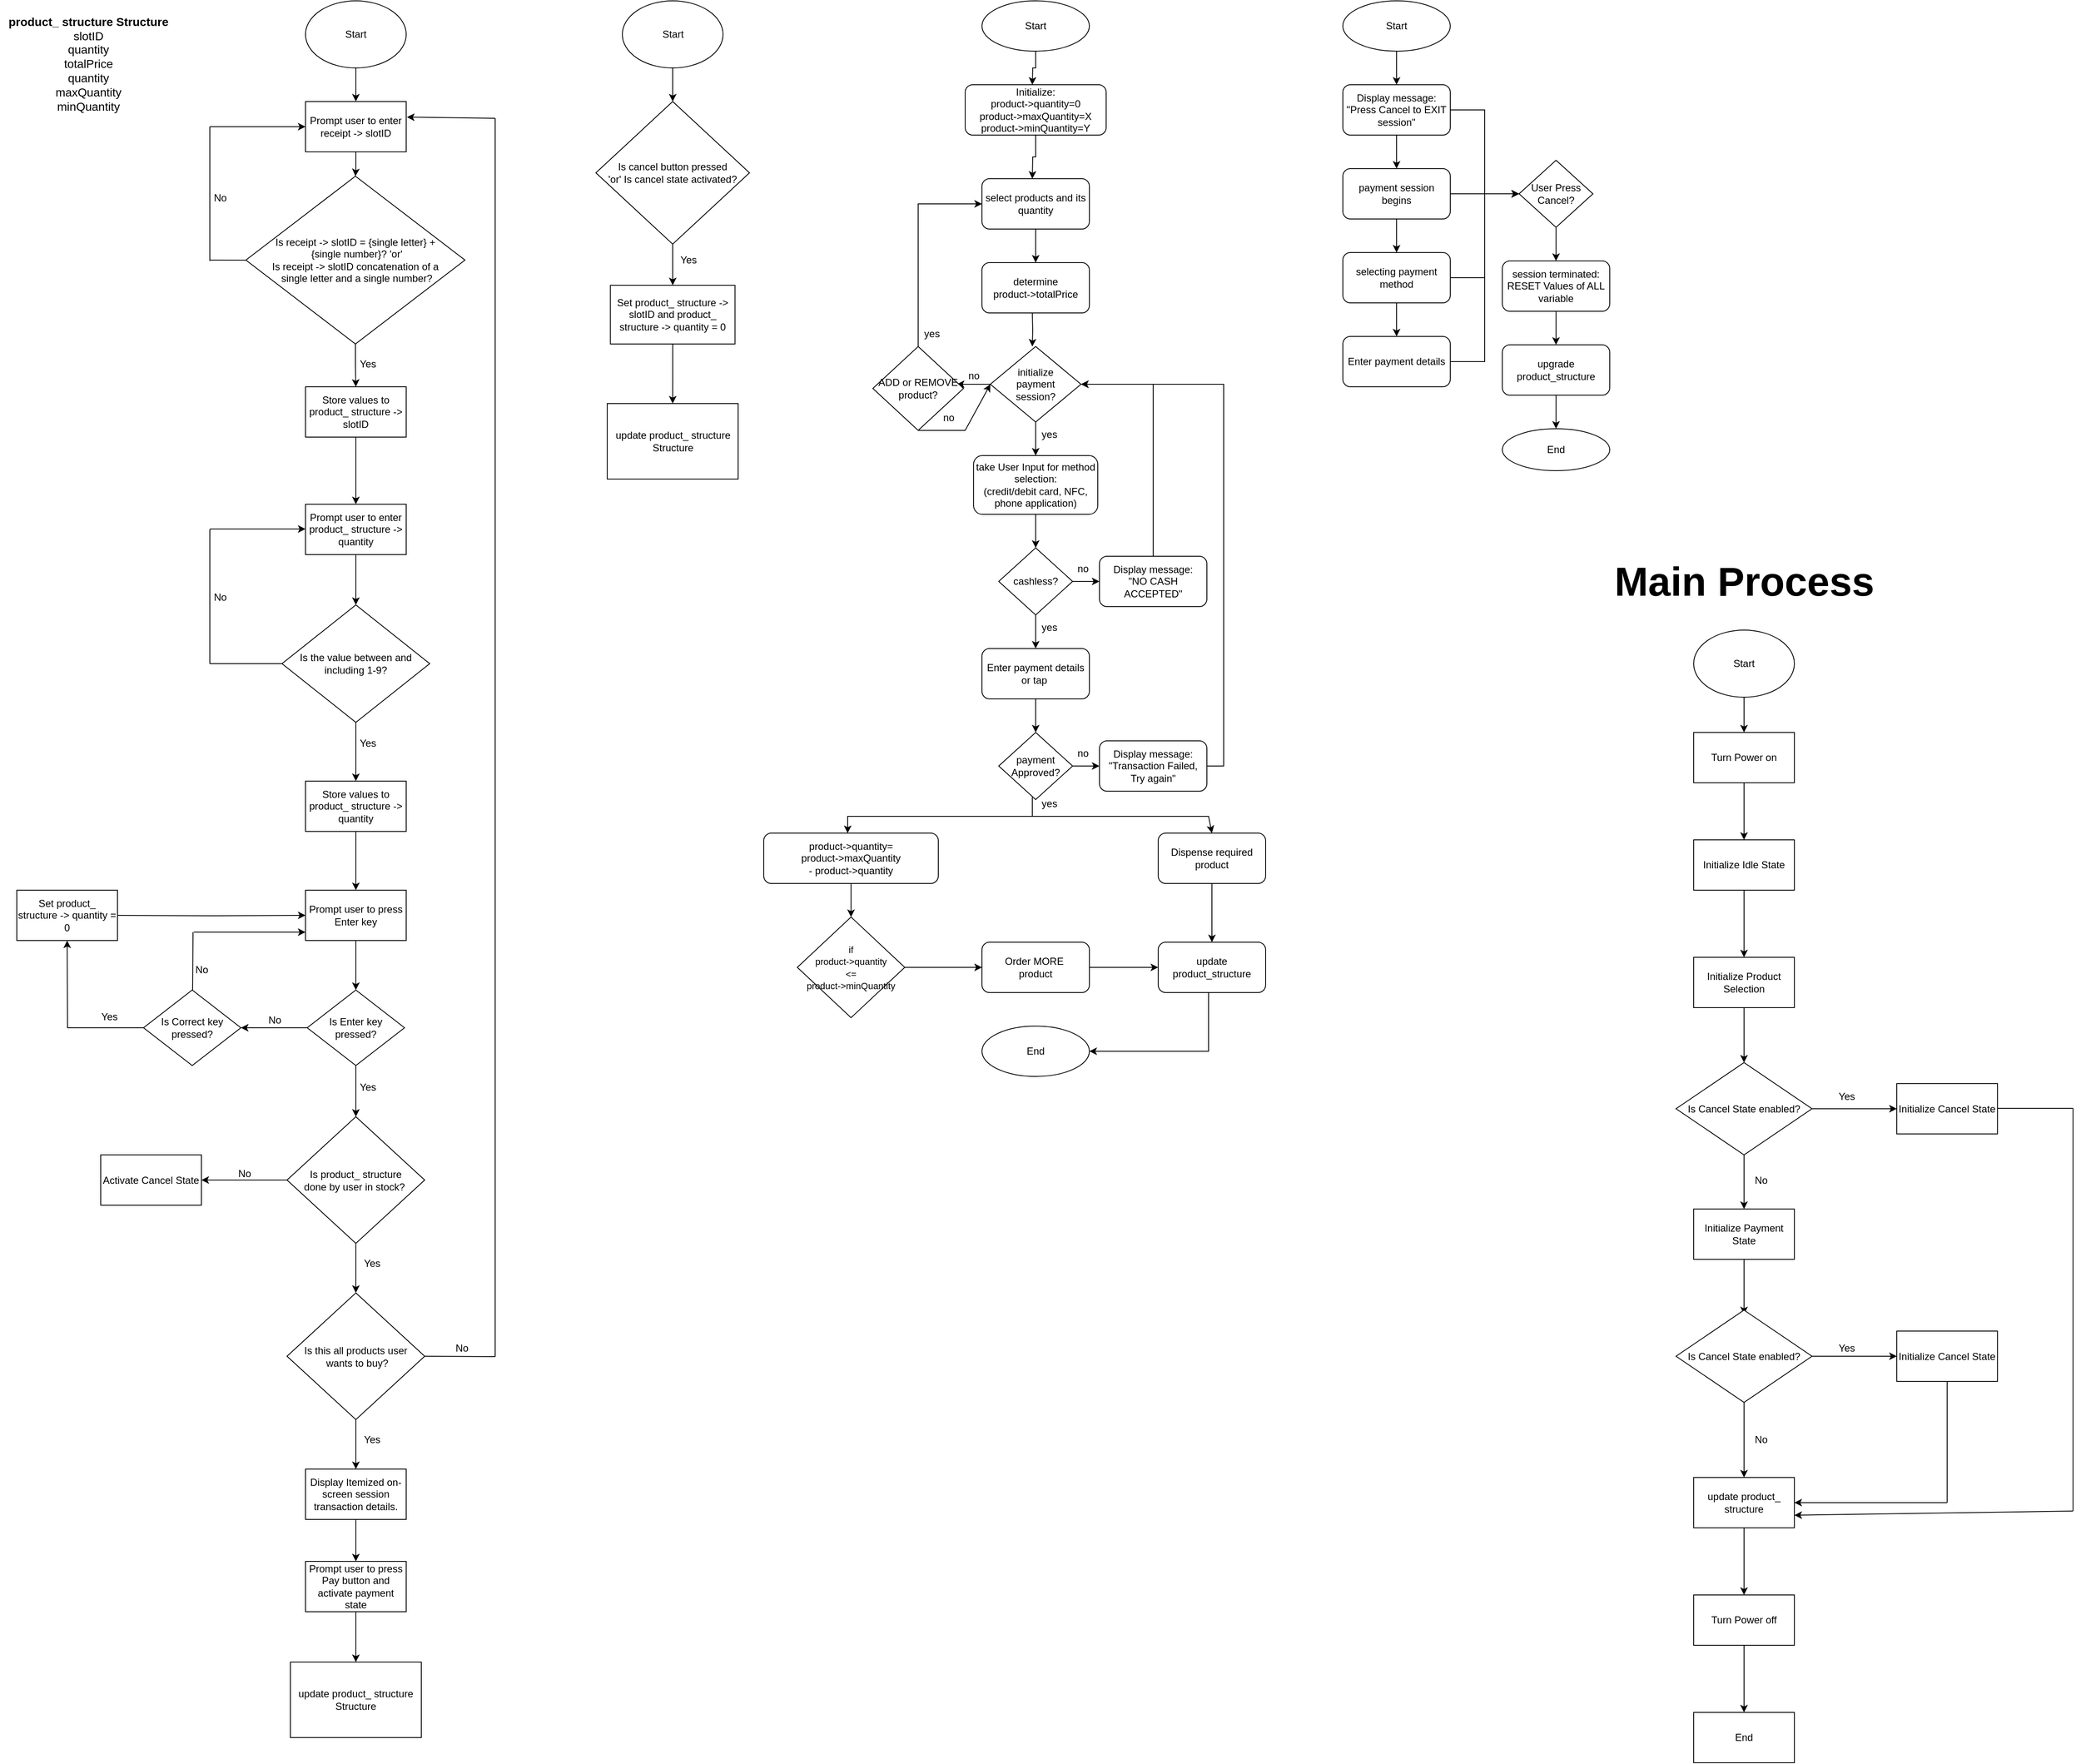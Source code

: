 <mxfile version="21.5.2" type="device">
  <diagram name="Page-1" id="2uvxi6joN0UzglPicSmW">
    <mxGraphModel dx="2410" dy="716" grid="1" gridSize="10" guides="1" tooltips="1" connect="1" arrows="1" fold="1" page="1" pageScale="1" pageWidth="827" pageHeight="1169" math="0" shadow="0">
      <root>
        <mxCell id="0" />
        <mxCell id="1" parent="0" />
        <mxCell id="MQLxaZdujf9VqSPqEMvN-5" value="" style="edgeStyle=orthogonalEdgeStyle;rounded=0;orthogonalLoop=1;jettySize=auto;html=1;" parent="1" source="MQLxaZdujf9VqSPqEMvN-1" target="MQLxaZdujf9VqSPqEMvN-4" edge="1">
          <mxGeometry relative="1" as="geometry" />
        </mxCell>
        <mxCell id="MQLxaZdujf9VqSPqEMvN-1" value="Start" style="ellipse;whiteSpace=wrap;html=1;" parent="1" vertex="1">
          <mxGeometry x="354" y="40" width="120" height="80" as="geometry" />
        </mxCell>
        <mxCell id="MQLxaZdujf9VqSPqEMvN-2" value="&lt;font style=&quot;&quot;&gt;&lt;font style=&quot;font-size: 14px;&quot;&gt;&lt;b&gt;product_&amp;nbsp;structure&lt;/b&gt;&lt;b style=&quot;&quot;&gt;&amp;nbsp;Structure&lt;br&gt;&lt;/b&gt;slotID&lt;br&gt;quantity&lt;br&gt;totalPrice&lt;br style=&quot;border-color: var(--border-color);&quot;&gt;quantity&lt;br style=&quot;border-color: var(--border-color);&quot;&gt;maxQuantity&lt;br style=&quot;border-color: var(--border-color);&quot;&gt;minQuantity&lt;/font&gt;&lt;br&gt;&lt;/font&gt;" style="text;html=1;align=center;verticalAlign=middle;resizable=0;points=[];autosize=1;strokeColor=none;fillColor=none;" parent="1" vertex="1">
          <mxGeometry x="-10" y="50" width="210" height="130" as="geometry" />
        </mxCell>
        <mxCell id="MQLxaZdujf9VqSPqEMvN-68" value="" style="edgeStyle=orthogonalEdgeStyle;rounded=0;orthogonalLoop=1;jettySize=auto;html=1;" parent="1" source="MQLxaZdujf9VqSPqEMvN-3" target="MQLxaZdujf9VqSPqEMvN-67" edge="1">
          <mxGeometry relative="1" as="geometry" />
        </mxCell>
        <mxCell id="MQLxaZdujf9VqSPqEMvN-3" value="Start" style="ellipse;whiteSpace=wrap;html=1;" parent="1" vertex="1">
          <mxGeometry x="731.5" y="40" width="120" height="80" as="geometry" />
        </mxCell>
        <mxCell id="MQLxaZdujf9VqSPqEMvN-7" value="" style="edgeStyle=orthogonalEdgeStyle;rounded=0;orthogonalLoop=1;jettySize=auto;html=1;" parent="1" source="MQLxaZdujf9VqSPqEMvN-4" target="MQLxaZdujf9VqSPqEMvN-6" edge="1">
          <mxGeometry relative="1" as="geometry" />
        </mxCell>
        <mxCell id="MQLxaZdujf9VqSPqEMvN-4" value="Prompt user to enter receipt -&amp;gt; slotID" style="whiteSpace=wrap;html=1;" parent="1" vertex="1">
          <mxGeometry x="354" y="160" width="120" height="60" as="geometry" />
        </mxCell>
        <mxCell id="MQLxaZdujf9VqSPqEMvN-14" value="" style="edgeStyle=orthogonalEdgeStyle;rounded=0;orthogonalLoop=1;jettySize=auto;html=1;" parent="1" source="MQLxaZdujf9VqSPqEMvN-6" target="MQLxaZdujf9VqSPqEMvN-13" edge="1">
          <mxGeometry relative="1" as="geometry" />
        </mxCell>
        <mxCell id="MQLxaZdujf9VqSPqEMvN-6" value="Is receipt -&amp;gt;&amp;nbsp;slotID = {single letter} +&lt;br&gt;&amp;nbsp;{single number}? &#39;or&#39;&lt;br&gt;Is receipt -&amp;gt; slotID concatenation of a&lt;br&gt;&amp;nbsp;single letter and a single number?" style="rhombus;whiteSpace=wrap;html=1;" parent="1" vertex="1">
          <mxGeometry x="283" y="249" width="261" height="200" as="geometry" />
        </mxCell>
        <mxCell id="MQLxaZdujf9VqSPqEMvN-9" value="" style="endArrow=none;html=1;rounded=0;" parent="1" edge="1">
          <mxGeometry width="50" height="50" relative="1" as="geometry">
            <mxPoint x="240" y="349" as="sourcePoint" />
            <mxPoint x="283" y="349.17" as="targetPoint" />
          </mxGeometry>
        </mxCell>
        <mxCell id="MQLxaZdujf9VqSPqEMvN-10" value="" style="endArrow=none;html=1;rounded=0;" parent="1" edge="1">
          <mxGeometry width="50" height="50" relative="1" as="geometry">
            <mxPoint x="240" y="350" as="sourcePoint" />
            <mxPoint x="240" y="190" as="targetPoint" />
          </mxGeometry>
        </mxCell>
        <mxCell id="MQLxaZdujf9VqSPqEMvN-11" value="" style="endArrow=classic;html=1;rounded=0;entryX=0;entryY=0.5;entryDx=0;entryDy=0;" parent="1" target="MQLxaZdujf9VqSPqEMvN-4" edge="1">
          <mxGeometry width="50" height="50" relative="1" as="geometry">
            <mxPoint x="240" y="190" as="sourcePoint" />
            <mxPoint x="610" y="440" as="targetPoint" />
          </mxGeometry>
        </mxCell>
        <mxCell id="MQLxaZdujf9VqSPqEMvN-12" value="No" style="text;html=1;align=center;verticalAlign=middle;resizable=0;points=[];autosize=1;strokeColor=none;fillColor=none;" parent="1" vertex="1">
          <mxGeometry x="232" y="260" width="40" height="30" as="geometry" />
        </mxCell>
        <mxCell id="MQLxaZdujf9VqSPqEMvN-17" value="" style="edgeStyle=orthogonalEdgeStyle;rounded=0;orthogonalLoop=1;jettySize=auto;html=1;" parent="1" source="MQLxaZdujf9VqSPqEMvN-13" target="MQLxaZdujf9VqSPqEMvN-16" edge="1">
          <mxGeometry relative="1" as="geometry" />
        </mxCell>
        <mxCell id="MQLxaZdujf9VqSPqEMvN-13" value="Store values to product_ structure -&amp;gt; slotID" style="whiteSpace=wrap;html=1;" parent="1" vertex="1">
          <mxGeometry x="354" y="500" width="120" height="60" as="geometry" />
        </mxCell>
        <mxCell id="MQLxaZdujf9VqSPqEMvN-15" value="Yes" style="text;html=1;align=center;verticalAlign=middle;resizable=0;points=[];autosize=1;strokeColor=none;fillColor=none;" parent="1" vertex="1">
          <mxGeometry x="408" y="458" width="40" height="30" as="geometry" />
        </mxCell>
        <mxCell id="MQLxaZdujf9VqSPqEMvN-19" value="" style="edgeStyle=orthogonalEdgeStyle;rounded=0;orthogonalLoop=1;jettySize=auto;html=1;" parent="1" source="MQLxaZdujf9VqSPqEMvN-16" target="MQLxaZdujf9VqSPqEMvN-18" edge="1">
          <mxGeometry relative="1" as="geometry" />
        </mxCell>
        <mxCell id="MQLxaZdujf9VqSPqEMvN-16" value="Prompt user to enter product_ structure -&amp;gt; quantity" style="whiteSpace=wrap;html=1;" parent="1" vertex="1">
          <mxGeometry x="354" y="640" width="120" height="60" as="geometry" />
        </mxCell>
        <mxCell id="L2zEf56j_7-Ze6cnyYh5-2" value="" style="edgeStyle=orthogonalEdgeStyle;rounded=0;orthogonalLoop=1;jettySize=auto;html=1;" parent="1" source="MQLxaZdujf9VqSPqEMvN-18" target="L2zEf56j_7-Ze6cnyYh5-1" edge="1">
          <mxGeometry relative="1" as="geometry" />
        </mxCell>
        <mxCell id="MQLxaZdujf9VqSPqEMvN-18" value="Is the value between and including 1-9?" style="rhombus;whiteSpace=wrap;html=1;" parent="1" vertex="1">
          <mxGeometry x="326" y="760" width="176" height="140" as="geometry" />
        </mxCell>
        <mxCell id="MQLxaZdujf9VqSPqEMvN-21" value="" style="endArrow=none;html=1;rounded=0;entryX=0;entryY=0.5;entryDx=0;entryDy=0;" parent="1" target="MQLxaZdujf9VqSPqEMvN-18" edge="1">
          <mxGeometry width="50" height="50" relative="1" as="geometry">
            <mxPoint x="240" y="830" as="sourcePoint" />
            <mxPoint x="297" y="829.5" as="targetPoint" />
          </mxGeometry>
        </mxCell>
        <mxCell id="MQLxaZdujf9VqSPqEMvN-22" value="" style="endArrow=none;html=1;rounded=0;" parent="1" edge="1">
          <mxGeometry width="50" height="50" relative="1" as="geometry">
            <mxPoint x="240" y="830" as="sourcePoint" />
            <mxPoint x="240" y="670" as="targetPoint" />
          </mxGeometry>
        </mxCell>
        <mxCell id="MQLxaZdujf9VqSPqEMvN-23" value="" style="endArrow=classic;html=1;rounded=0;entryX=0;entryY=0.5;entryDx=0;entryDy=0;" parent="1" edge="1">
          <mxGeometry width="50" height="50" relative="1" as="geometry">
            <mxPoint x="240" y="669.5" as="sourcePoint" />
            <mxPoint x="354" y="669.5" as="targetPoint" />
          </mxGeometry>
        </mxCell>
        <mxCell id="MQLxaZdujf9VqSPqEMvN-24" value="No" style="text;html=1;align=center;verticalAlign=middle;resizable=0;points=[];autosize=1;strokeColor=none;fillColor=none;" parent="1" vertex="1">
          <mxGeometry x="232" y="736" width="40" height="30" as="geometry" />
        </mxCell>
        <mxCell id="MQLxaZdujf9VqSPqEMvN-29" value="" style="edgeStyle=orthogonalEdgeStyle;rounded=0;orthogonalLoop=1;jettySize=auto;html=1;" parent="1" source="MQLxaZdujf9VqSPqEMvN-25" target="MQLxaZdujf9VqSPqEMvN-28" edge="1">
          <mxGeometry relative="1" as="geometry" />
        </mxCell>
        <mxCell id="MQLxaZdujf9VqSPqEMvN-25" value="Prompt user to press Enter key" style="whiteSpace=wrap;html=1;" parent="1" vertex="1">
          <mxGeometry x="354" y="1100" width="120" height="60" as="geometry" />
        </mxCell>
        <mxCell id="MQLxaZdujf9VqSPqEMvN-27" value="Yes" style="text;html=1;align=center;verticalAlign=middle;resizable=0;points=[];autosize=1;strokeColor=none;fillColor=none;" parent="1" vertex="1">
          <mxGeometry x="408" y="910" width="40" height="30" as="geometry" />
        </mxCell>
        <mxCell id="MQLxaZdujf9VqSPqEMvN-31" value="" style="edgeStyle=orthogonalEdgeStyle;rounded=0;orthogonalLoop=1;jettySize=auto;html=1;" parent="1" source="MQLxaZdujf9VqSPqEMvN-28" target="MQLxaZdujf9VqSPqEMvN-30" edge="1">
          <mxGeometry relative="1" as="geometry" />
        </mxCell>
        <mxCell id="MQLxaZdujf9VqSPqEMvN-45" value="" style="edgeStyle=orthogonalEdgeStyle;rounded=0;orthogonalLoop=1;jettySize=auto;html=1;" parent="1" source="MQLxaZdujf9VqSPqEMvN-28" target="MQLxaZdujf9VqSPqEMvN-44" edge="1">
          <mxGeometry relative="1" as="geometry" />
        </mxCell>
        <mxCell id="MQLxaZdujf9VqSPqEMvN-28" value="Is Enter key pressed?" style="rhombus;whiteSpace=wrap;html=1;" parent="1" vertex="1">
          <mxGeometry x="356" y="1219" width="116" height="90" as="geometry" />
        </mxCell>
        <mxCell id="MQLxaZdujf9VqSPqEMvN-38" value="" style="edgeStyle=orthogonalEdgeStyle;rounded=0;orthogonalLoop=1;jettySize=auto;html=1;" parent="1" source="MQLxaZdujf9VqSPqEMvN-30" edge="1">
          <mxGeometry relative="1" as="geometry">
            <mxPoint x="70.0" y="1160" as="targetPoint" />
          </mxGeometry>
        </mxCell>
        <mxCell id="MQLxaZdujf9VqSPqEMvN-30" value="Is Correct key pressed?" style="rhombus;whiteSpace=wrap;html=1;" parent="1" vertex="1">
          <mxGeometry x="161" y="1219" width="116" height="90" as="geometry" />
        </mxCell>
        <mxCell id="MQLxaZdujf9VqSPqEMvN-32" value="No" style="text;html=1;align=center;verticalAlign=middle;resizable=0;points=[];autosize=1;strokeColor=none;fillColor=none;" parent="1" vertex="1">
          <mxGeometry x="297" y="1240" width="40" height="30" as="geometry" />
        </mxCell>
        <mxCell id="MQLxaZdujf9VqSPqEMvN-34" value="" style="endArrow=none;html=1;rounded=0;" parent="1" edge="1">
          <mxGeometry width="50" height="50" relative="1" as="geometry">
            <mxPoint x="219.5" y="1219" as="sourcePoint" />
            <mxPoint x="220" y="1150" as="targetPoint" />
          </mxGeometry>
        </mxCell>
        <mxCell id="MQLxaZdujf9VqSPqEMvN-35" value="" style="endArrow=classic;html=1;rounded=0;entryX=-0.008;entryY=0.383;entryDx=0;entryDy=0;entryPerimeter=0;" parent="1" edge="1">
          <mxGeometry width="50" height="50" relative="1" as="geometry">
            <mxPoint x="220.96" y="1150.02" as="sourcePoint" />
            <mxPoint x="354.0" y="1150" as="targetPoint" />
          </mxGeometry>
        </mxCell>
        <mxCell id="MQLxaZdujf9VqSPqEMvN-36" value="No" style="text;html=1;align=center;verticalAlign=middle;resizable=0;points=[];autosize=1;strokeColor=none;fillColor=none;" parent="1" vertex="1">
          <mxGeometry x="210" y="1180" width="40" height="30" as="geometry" />
        </mxCell>
        <mxCell id="MQLxaZdujf9VqSPqEMvN-41" style="edgeStyle=orthogonalEdgeStyle;rounded=0;orthogonalLoop=1;jettySize=auto;html=1;entryX=0;entryY=0.5;entryDx=0;entryDy=0;" parent="1" target="MQLxaZdujf9VqSPqEMvN-25" edge="1">
          <mxGeometry relative="1" as="geometry">
            <mxPoint x="130" y="1130" as="sourcePoint" />
          </mxGeometry>
        </mxCell>
        <mxCell id="MQLxaZdujf9VqSPqEMvN-37" value="Set product_ structure -&amp;gt; quantity = 0" style="whiteSpace=wrap;html=1;" parent="1" vertex="1">
          <mxGeometry x="10" y="1100" width="120" height="60" as="geometry" />
        </mxCell>
        <mxCell id="MQLxaZdujf9VqSPqEMvN-39" value="Yes" style="text;html=1;align=center;verticalAlign=middle;resizable=0;points=[];autosize=1;strokeColor=none;fillColor=none;" parent="1" vertex="1">
          <mxGeometry x="100" y="1236" width="40" height="30" as="geometry" />
        </mxCell>
        <mxCell id="MQLxaZdujf9VqSPqEMvN-51" value="" style="edgeStyle=orthogonalEdgeStyle;rounded=0;orthogonalLoop=1;jettySize=auto;html=1;" parent="1" source="MQLxaZdujf9VqSPqEMvN-44" target="MQLxaZdujf9VqSPqEMvN-50" edge="1">
          <mxGeometry relative="1" as="geometry" />
        </mxCell>
        <mxCell id="MQLxaZdujf9VqSPqEMvN-60" value="" style="edgeStyle=orthogonalEdgeStyle;rounded=0;orthogonalLoop=1;jettySize=auto;html=1;" parent="1" source="MQLxaZdujf9VqSPqEMvN-44" target="MQLxaZdujf9VqSPqEMvN-59" edge="1">
          <mxGeometry relative="1" as="geometry" />
        </mxCell>
        <mxCell id="MQLxaZdujf9VqSPqEMvN-44" value="Is product_ structure &lt;br&gt;done by user in stock?&amp;nbsp;" style="rhombus;whiteSpace=wrap;html=1;" parent="1" vertex="1">
          <mxGeometry x="332" y="1370" width="164" height="151" as="geometry" />
        </mxCell>
        <mxCell id="MQLxaZdujf9VqSPqEMvN-46" value="Yes" style="text;html=1;align=center;verticalAlign=middle;resizable=0;points=[];autosize=1;strokeColor=none;fillColor=none;" parent="1" vertex="1">
          <mxGeometry x="408" y="1320" width="40" height="30" as="geometry" />
        </mxCell>
        <mxCell id="MQLxaZdujf9VqSPqEMvN-56" value="" style="edgeStyle=orthogonalEdgeStyle;rounded=0;orthogonalLoop=1;jettySize=auto;html=1;" parent="1" source="MQLxaZdujf9VqSPqEMvN-47" target="MQLxaZdujf9VqSPqEMvN-55" edge="1">
          <mxGeometry relative="1" as="geometry" />
        </mxCell>
        <mxCell id="MQLxaZdujf9VqSPqEMvN-47" value="Display Itemized on-screen session transaction details." style="whiteSpace=wrap;html=1;" parent="1" vertex="1">
          <mxGeometry x="354" y="1790" width="120" height="60" as="geometry" />
        </mxCell>
        <mxCell id="MQLxaZdujf9VqSPqEMvN-49" value="Yes" style="text;html=1;align=center;verticalAlign=middle;resizable=0;points=[];autosize=1;strokeColor=none;fillColor=none;" parent="1" vertex="1">
          <mxGeometry x="413" y="1530" width="40" height="30" as="geometry" />
        </mxCell>
        <mxCell id="MQLxaZdujf9VqSPqEMvN-50" value="Activate Cancel State" style="whiteSpace=wrap;html=1;" parent="1" vertex="1">
          <mxGeometry x="110" y="1415.5" width="120" height="60" as="geometry" />
        </mxCell>
        <mxCell id="MQLxaZdujf9VqSPqEMvN-53" value="No" style="text;html=1;align=center;verticalAlign=middle;resizable=0;points=[];autosize=1;strokeColor=none;fillColor=none;" parent="1" vertex="1">
          <mxGeometry x="261" y="1422.5" width="40" height="30" as="geometry" />
        </mxCell>
        <mxCell id="MQLxaZdujf9VqSPqEMvN-58" value="" style="edgeStyle=orthogonalEdgeStyle;rounded=0;orthogonalLoop=1;jettySize=auto;html=1;" parent="1" source="MQLxaZdujf9VqSPqEMvN-55" target="MQLxaZdujf9VqSPqEMvN-57" edge="1">
          <mxGeometry relative="1" as="geometry" />
        </mxCell>
        <mxCell id="MQLxaZdujf9VqSPqEMvN-55" value="Prompt user to press Pay button and activate payment state" style="whiteSpace=wrap;html=1;" parent="1" vertex="1">
          <mxGeometry x="354" y="1900" width="120" height="60" as="geometry" />
        </mxCell>
        <mxCell id="MQLxaZdujf9VqSPqEMvN-57" value="&lt;font style=&quot;font-size: 12px;&quot;&gt;update&amp;nbsp;product_ structure Structure&lt;/font&gt;" style="whiteSpace=wrap;html=1;" parent="1" vertex="1">
          <mxGeometry x="336" y="2020" width="156" height="90" as="geometry" />
        </mxCell>
        <mxCell id="MQLxaZdujf9VqSPqEMvN-64" style="edgeStyle=orthogonalEdgeStyle;rounded=0;orthogonalLoop=1;jettySize=auto;html=1;entryX=0.5;entryY=0;entryDx=0;entryDy=0;" parent="1" source="MQLxaZdujf9VqSPqEMvN-59" target="MQLxaZdujf9VqSPqEMvN-47" edge="1">
          <mxGeometry relative="1" as="geometry" />
        </mxCell>
        <mxCell id="MQLxaZdujf9VqSPqEMvN-59" value="Is this all products user&lt;br&gt;&amp;nbsp;wants to buy?" style="rhombus;whiteSpace=wrap;html=1;" parent="1" vertex="1">
          <mxGeometry x="332" y="1580" width="164" height="151" as="geometry" />
        </mxCell>
        <mxCell id="MQLxaZdujf9VqSPqEMvN-61" value="" style="endArrow=none;html=1;rounded=0;exitX=1;exitY=0.5;exitDx=0;exitDy=0;" parent="1" source="MQLxaZdujf9VqSPqEMvN-59" edge="1">
          <mxGeometry width="50" height="50" relative="1" as="geometry">
            <mxPoint x="270" y="1580" as="sourcePoint" />
            <mxPoint x="580" y="1656" as="targetPoint" />
          </mxGeometry>
        </mxCell>
        <mxCell id="MQLxaZdujf9VqSPqEMvN-62" value="" style="endArrow=none;html=1;rounded=0;" parent="1" edge="1">
          <mxGeometry width="50" height="50" relative="1" as="geometry">
            <mxPoint x="580" y="1656" as="sourcePoint" />
            <mxPoint x="580" y="180" as="targetPoint" />
          </mxGeometry>
        </mxCell>
        <mxCell id="MQLxaZdujf9VqSPqEMvN-63" value="" style="endArrow=classic;html=1;rounded=0;entryX=1.007;entryY=0.31;entryDx=0;entryDy=0;entryPerimeter=0;" parent="1" target="MQLxaZdujf9VqSPqEMvN-4" edge="1">
          <mxGeometry width="50" height="50" relative="1" as="geometry">
            <mxPoint x="580" y="180" as="sourcePoint" />
            <mxPoint x="530" y="60" as="targetPoint" />
          </mxGeometry>
        </mxCell>
        <mxCell id="MQLxaZdujf9VqSPqEMvN-65" value="Yes" style="text;html=1;align=center;verticalAlign=middle;resizable=0;points=[];autosize=1;strokeColor=none;fillColor=none;" parent="1" vertex="1">
          <mxGeometry x="413" y="1740" width="40" height="30" as="geometry" />
        </mxCell>
        <mxCell id="MQLxaZdujf9VqSPqEMvN-66" value="No" style="text;html=1;align=center;verticalAlign=middle;resizable=0;points=[];autosize=1;strokeColor=none;fillColor=none;" parent="1" vertex="1">
          <mxGeometry x="520" y="1631" width="40" height="30" as="geometry" />
        </mxCell>
        <mxCell id="MQLxaZdujf9VqSPqEMvN-70" value="" style="edgeStyle=orthogonalEdgeStyle;rounded=0;orthogonalLoop=1;jettySize=auto;html=1;" parent="1" source="MQLxaZdujf9VqSPqEMvN-67" target="MQLxaZdujf9VqSPqEMvN-69" edge="1">
          <mxGeometry relative="1" as="geometry" />
        </mxCell>
        <mxCell id="MQLxaZdujf9VqSPqEMvN-67" value="Is cancel button pressed &lt;br&gt;&#39;or&#39; Is cancel state activated?" style="rhombus;whiteSpace=wrap;html=1;" parent="1" vertex="1">
          <mxGeometry x="700" y="160" width="183" height="170" as="geometry" />
        </mxCell>
        <mxCell id="MQLxaZdujf9VqSPqEMvN-72" value="" style="edgeStyle=orthogonalEdgeStyle;rounded=0;orthogonalLoop=1;jettySize=auto;html=1;entryX=0.5;entryY=0;entryDx=0;entryDy=0;" parent="1" source="MQLxaZdujf9VqSPqEMvN-69" target="MQLxaZdujf9VqSPqEMvN-73" edge="1">
          <mxGeometry relative="1" as="geometry">
            <mxPoint x="791.5" y="520" as="targetPoint" />
          </mxGeometry>
        </mxCell>
        <mxCell id="MQLxaZdujf9VqSPqEMvN-69" value="Set product_ structure -&amp;gt; slotID and product_ structure -&amp;gt; quantity = 0" style="whiteSpace=wrap;html=1;" parent="1" vertex="1">
          <mxGeometry x="717.25" y="379" width="148.5" height="70" as="geometry" />
        </mxCell>
        <mxCell id="MQLxaZdujf9VqSPqEMvN-73" value="&lt;font style=&quot;font-size: 12px;&quot;&gt;update&amp;nbsp;product_ structure Structure&lt;/font&gt;" style="whiteSpace=wrap;html=1;" parent="1" vertex="1">
          <mxGeometry x="713.5" y="520" width="156" height="90" as="geometry" />
        </mxCell>
        <mxCell id="MQLxaZdujf9VqSPqEMvN-75" value="Yes" style="text;html=1;align=center;verticalAlign=middle;resizable=0;points=[];autosize=1;strokeColor=none;fillColor=none;" parent="1" vertex="1">
          <mxGeometry x="790" y="334" width="40" height="30" as="geometry" />
        </mxCell>
        <mxCell id="L2zEf56j_7-Ze6cnyYh5-4" style="edgeStyle=orthogonalEdgeStyle;rounded=0;orthogonalLoop=1;jettySize=auto;html=1;entryX=0.5;entryY=0;entryDx=0;entryDy=0;" parent="1" source="L2zEf56j_7-Ze6cnyYh5-1" target="MQLxaZdujf9VqSPqEMvN-25" edge="1">
          <mxGeometry relative="1" as="geometry" />
        </mxCell>
        <mxCell id="L2zEf56j_7-Ze6cnyYh5-1" value="Store values to product_ structure -&amp;gt; quantity" style="whiteSpace=wrap;html=1;" parent="1" vertex="1">
          <mxGeometry x="354" y="970" width="120" height="60" as="geometry" />
        </mxCell>
        <mxCell id="BmTQRdG_ZPrGvCyxeveu-1" value="" style="edgeStyle=orthogonalEdgeStyle;rounded=0;orthogonalLoop=1;jettySize=auto;html=1;" edge="1" parent="1" source="BmTQRdG_ZPrGvCyxeveu-2">
          <mxGeometry relative="1" as="geometry">
            <mxPoint x="1220" y="140" as="targetPoint" />
          </mxGeometry>
        </mxCell>
        <mxCell id="BmTQRdG_ZPrGvCyxeveu-2" value="Start" style="ellipse;whiteSpace=wrap;html=1;" vertex="1" parent="1">
          <mxGeometry x="1160" y="40" width="128" height="60" as="geometry" />
        </mxCell>
        <mxCell id="BmTQRdG_ZPrGvCyxeveu-3" value="End" style="ellipse;whiteSpace=wrap;html=1;" vertex="1" parent="1">
          <mxGeometry x="1160" y="1262" width="128" height="60" as="geometry" />
        </mxCell>
        <mxCell id="BmTQRdG_ZPrGvCyxeveu-4" value="" style="edgeStyle=orthogonalEdgeStyle;rounded=0;orthogonalLoop=1;jettySize=auto;html=1;" edge="1" parent="1" source="BmTQRdG_ZPrGvCyxeveu-5" target="BmTQRdG_ZPrGvCyxeveu-6">
          <mxGeometry relative="1" as="geometry" />
        </mxCell>
        <mxCell id="BmTQRdG_ZPrGvCyxeveu-5" value="select products and its quantity" style="rounded=1;whiteSpace=wrap;html=1;" vertex="1" parent="1">
          <mxGeometry x="1160" y="252" width="128" height="60" as="geometry" />
        </mxCell>
        <mxCell id="BmTQRdG_ZPrGvCyxeveu-6" value="determine&lt;br&gt;product-&amp;gt;totalPrice" style="rounded=1;whiteSpace=wrap;html=1;" vertex="1" parent="1">
          <mxGeometry x="1160" y="352" width="128" height="60" as="geometry" />
        </mxCell>
        <mxCell id="BmTQRdG_ZPrGvCyxeveu-7" value="" style="edgeStyle=orthogonalEdgeStyle;rounded=0;orthogonalLoop=1;jettySize=auto;html=1;" edge="1" parent="1" source="BmTQRdG_ZPrGvCyxeveu-8" target="BmTQRdG_ZPrGvCyxeveu-44">
          <mxGeometry relative="1" as="geometry" />
        </mxCell>
        <mxCell id="BmTQRdG_ZPrGvCyxeveu-8" value="product-&amp;gt;quantity=&lt;br&gt;product-&amp;gt;maxQuantity&lt;br&gt;- product-&amp;gt;quantity" style="rounded=1;whiteSpace=wrap;html=1;" vertex="1" parent="1">
          <mxGeometry x="900" y="1032" width="208" height="60" as="geometry" />
        </mxCell>
        <mxCell id="BmTQRdG_ZPrGvCyxeveu-9" style="edgeStyle=orthogonalEdgeStyle;rounded=0;orthogonalLoop=1;jettySize=auto;html=1;exitX=1;exitY=0.5;exitDx=0;exitDy=0;entryX=1;entryY=0.5;entryDx=0;entryDy=0;" edge="1" parent="1" source="BmTQRdG_ZPrGvCyxeveu-10" target="BmTQRdG_ZPrGvCyxeveu-20">
          <mxGeometry relative="1" as="geometry" />
        </mxCell>
        <mxCell id="BmTQRdG_ZPrGvCyxeveu-10" value="Display message:&lt;br&gt;&quot;Transaction Failed,&lt;br&gt;Try again&quot;" style="rounded=1;whiteSpace=wrap;html=1;" vertex="1" parent="1">
          <mxGeometry x="1300" y="922" width="128" height="60" as="geometry" />
        </mxCell>
        <mxCell id="BmTQRdG_ZPrGvCyxeveu-11" value="" style="edgeStyle=orthogonalEdgeStyle;rounded=0;orthogonalLoop=1;jettySize=auto;html=1;" edge="1" parent="1" source="BmTQRdG_ZPrGvCyxeveu-12" target="BmTQRdG_ZPrGvCyxeveu-29">
          <mxGeometry relative="1" as="geometry" />
        </mxCell>
        <mxCell id="BmTQRdG_ZPrGvCyxeveu-12" value="Enter payment details or tap&amp;nbsp;" style="rounded=1;whiteSpace=wrap;html=1;" vertex="1" parent="1">
          <mxGeometry x="1160" y="812" width="128" height="60" as="geometry" />
        </mxCell>
        <mxCell id="BmTQRdG_ZPrGvCyxeveu-13" value="" style="edgeStyle=orthogonalEdgeStyle;rounded=0;orthogonalLoop=1;jettySize=auto;html=1;" edge="1" parent="1" source="BmTQRdG_ZPrGvCyxeveu-14">
          <mxGeometry relative="1" as="geometry">
            <mxPoint x="1220" y="252" as="targetPoint" />
          </mxGeometry>
        </mxCell>
        <mxCell id="BmTQRdG_ZPrGvCyxeveu-14" value="Initialize:&lt;br&gt;product-&amp;gt;quantity=0&lt;br&gt;product-&amp;gt;maxQuantity=X&lt;br&gt;product-&amp;gt;minQuantity=Y" style="rounded=1;whiteSpace=wrap;html=1;" vertex="1" parent="1">
          <mxGeometry x="1140" y="140" width="168" height="60" as="geometry" />
        </mxCell>
        <mxCell id="BmTQRdG_ZPrGvCyxeveu-15" style="edgeStyle=orthogonalEdgeStyle;rounded=0;orthogonalLoop=1;jettySize=auto;html=1;exitX=0.5;exitY=0;exitDx=0;exitDy=0;entryX=1;entryY=0.5;entryDx=0;entryDy=0;" edge="1" parent="1" source="BmTQRdG_ZPrGvCyxeveu-16" target="BmTQRdG_ZPrGvCyxeveu-20">
          <mxGeometry relative="1" as="geometry" />
        </mxCell>
        <mxCell id="BmTQRdG_ZPrGvCyxeveu-16" value="Display message:&lt;br&gt;&quot;NO CASH ACCEPTED&quot;" style="rounded=1;whiteSpace=wrap;html=1;" vertex="1" parent="1">
          <mxGeometry x="1300" y="702" width="128" height="60" as="geometry" />
        </mxCell>
        <mxCell id="BmTQRdG_ZPrGvCyxeveu-17" value="" style="edgeStyle=orthogonalEdgeStyle;rounded=0;orthogonalLoop=1;jettySize=auto;html=1;" edge="1" parent="1">
          <mxGeometry relative="1" as="geometry">
            <mxPoint x="1220" y="412" as="sourcePoint" />
            <mxPoint x="1220" y="452" as="targetPoint" />
          </mxGeometry>
        </mxCell>
        <mxCell id="BmTQRdG_ZPrGvCyxeveu-18" value="" style="edgeStyle=orthogonalEdgeStyle;rounded=0;orthogonalLoop=1;jettySize=auto;html=1;" edge="1" parent="1" source="BmTQRdG_ZPrGvCyxeveu-20" target="BmTQRdG_ZPrGvCyxeveu-22">
          <mxGeometry relative="1" as="geometry" />
        </mxCell>
        <mxCell id="BmTQRdG_ZPrGvCyxeveu-19" value="" style="edgeStyle=orthogonalEdgeStyle;rounded=0;orthogonalLoop=1;jettySize=auto;html=1;" edge="1" parent="1" source="BmTQRdG_ZPrGvCyxeveu-20">
          <mxGeometry relative="1" as="geometry">
            <mxPoint x="1130" y="497" as="targetPoint" />
          </mxGeometry>
        </mxCell>
        <mxCell id="BmTQRdG_ZPrGvCyxeveu-20" value="initialize &lt;br&gt;payment &lt;br&gt;session?" style="rhombus;whiteSpace=wrap;html=1;" vertex="1" parent="1">
          <mxGeometry x="1170" y="452" width="108" height="90" as="geometry" />
        </mxCell>
        <mxCell id="BmTQRdG_ZPrGvCyxeveu-70" style="edgeStyle=orthogonalEdgeStyle;rounded=0;orthogonalLoop=1;jettySize=auto;html=1;entryX=0.5;entryY=0;entryDx=0;entryDy=0;" edge="1" parent="1" source="BmTQRdG_ZPrGvCyxeveu-22" target="BmTQRdG_ZPrGvCyxeveu-25">
          <mxGeometry relative="1" as="geometry" />
        </mxCell>
        <mxCell id="BmTQRdG_ZPrGvCyxeveu-22" value="take User Input for method selection:&lt;br&gt;(credit/debit card, NFC, phone application)" style="rounded=1;whiteSpace=wrap;html=1;" vertex="1" parent="1">
          <mxGeometry x="1150" y="582" width="148" height="70" as="geometry" />
        </mxCell>
        <mxCell id="BmTQRdG_ZPrGvCyxeveu-23" value="" style="edgeStyle=orthogonalEdgeStyle;rounded=0;orthogonalLoop=1;jettySize=auto;html=1;" edge="1" parent="1" source="BmTQRdG_ZPrGvCyxeveu-25" target="BmTQRdG_ZPrGvCyxeveu-16">
          <mxGeometry relative="1" as="geometry" />
        </mxCell>
        <mxCell id="BmTQRdG_ZPrGvCyxeveu-24" value="" style="edgeStyle=orthogonalEdgeStyle;rounded=0;orthogonalLoop=1;jettySize=auto;html=1;" edge="1" parent="1" source="BmTQRdG_ZPrGvCyxeveu-25" target="BmTQRdG_ZPrGvCyxeveu-12">
          <mxGeometry relative="1" as="geometry" />
        </mxCell>
        <mxCell id="BmTQRdG_ZPrGvCyxeveu-25" value="cashless?" style="rhombus;whiteSpace=wrap;html=1;" vertex="1" parent="1">
          <mxGeometry x="1180" y="692" width="88" height="80" as="geometry" />
        </mxCell>
        <mxCell id="BmTQRdG_ZPrGvCyxeveu-26" value="yes" style="text;html=1;align=center;verticalAlign=middle;resizable=0;points=[];autosize=1;strokeColor=none;fillColor=none;" vertex="1" parent="1">
          <mxGeometry x="1220" y="542" width="40" height="30" as="geometry" />
        </mxCell>
        <mxCell id="BmTQRdG_ZPrGvCyxeveu-27" value="" style="edgeStyle=orthogonalEdgeStyle;rounded=0;orthogonalLoop=1;jettySize=auto;html=1;" edge="1" parent="1" source="BmTQRdG_ZPrGvCyxeveu-29" target="BmTQRdG_ZPrGvCyxeveu-10">
          <mxGeometry relative="1" as="geometry" />
        </mxCell>
        <mxCell id="BmTQRdG_ZPrGvCyxeveu-28" value="" style="edgeStyle=orthogonalEdgeStyle;rounded=0;orthogonalLoop=1;jettySize=auto;html=1;" edge="1" parent="1" source="BmTQRdG_ZPrGvCyxeveu-29" target="BmTQRdG_ZPrGvCyxeveu-8">
          <mxGeometry relative="1" as="geometry">
            <Array as="points">
              <mxPoint x="1220" y="1012" />
              <mxPoint x="1000" y="1012" />
            </Array>
          </mxGeometry>
        </mxCell>
        <mxCell id="BmTQRdG_ZPrGvCyxeveu-29" value="payment Approved?" style="rhombus;whiteSpace=wrap;html=1;" vertex="1" parent="1">
          <mxGeometry x="1180" y="912" width="88" height="80" as="geometry" />
        </mxCell>
        <mxCell id="BmTQRdG_ZPrGvCyxeveu-30" value="no" style="text;html=1;align=center;verticalAlign=middle;resizable=0;points=[];autosize=1;strokeColor=none;fillColor=none;" vertex="1" parent="1">
          <mxGeometry x="1260" y="702" width="40" height="30" as="geometry" />
        </mxCell>
        <mxCell id="BmTQRdG_ZPrGvCyxeveu-31" value="yes" style="text;html=1;align=center;verticalAlign=middle;resizable=0;points=[];autosize=1;strokeColor=none;fillColor=none;" vertex="1" parent="1">
          <mxGeometry x="1220" y="982" width="40" height="30" as="geometry" />
        </mxCell>
        <mxCell id="BmTQRdG_ZPrGvCyxeveu-32" value="no" style="text;html=1;align=center;verticalAlign=middle;resizable=0;points=[];autosize=1;strokeColor=none;fillColor=none;" vertex="1" parent="1">
          <mxGeometry x="1260" y="922" width="40" height="30" as="geometry" />
        </mxCell>
        <mxCell id="BmTQRdG_ZPrGvCyxeveu-33" style="edgeStyle=orthogonalEdgeStyle;rounded=0;orthogonalLoop=1;jettySize=auto;html=1;exitX=0.5;exitY=0;exitDx=0;exitDy=0;entryX=0;entryY=0.5;entryDx=0;entryDy=0;" edge="1" parent="1" source="BmTQRdG_ZPrGvCyxeveu-34" target="BmTQRdG_ZPrGvCyxeveu-5">
          <mxGeometry relative="1" as="geometry" />
        </mxCell>
        <mxCell id="BmTQRdG_ZPrGvCyxeveu-34" value="ADD or REMOVE product?" style="rhombus;whiteSpace=wrap;html=1;" vertex="1" parent="1">
          <mxGeometry x="1030" y="452" width="108" height="100" as="geometry" />
        </mxCell>
        <mxCell id="BmTQRdG_ZPrGvCyxeveu-35" value="no" style="text;html=1;align=center;verticalAlign=middle;resizable=0;points=[];autosize=1;strokeColor=none;fillColor=none;" vertex="1" parent="1">
          <mxGeometry x="1130" y="472" width="40" height="30" as="geometry" />
        </mxCell>
        <mxCell id="BmTQRdG_ZPrGvCyxeveu-36" value="" style="endArrow=classic;html=1;rounded=0;entryX=0;entryY=0.5;entryDx=0;entryDy=0;exitX=0.5;exitY=1;exitDx=0;exitDy=0;" edge="1" parent="1" source="BmTQRdG_ZPrGvCyxeveu-34" target="BmTQRdG_ZPrGvCyxeveu-20">
          <mxGeometry width="50" height="50" relative="1" as="geometry">
            <mxPoint x="1085" y="552" as="sourcePoint" />
            <mxPoint x="1130" y="552" as="targetPoint" />
            <Array as="points">
              <mxPoint x="1140" y="552" />
            </Array>
          </mxGeometry>
        </mxCell>
        <mxCell id="BmTQRdG_ZPrGvCyxeveu-37" value="no" style="text;html=1;align=center;verticalAlign=middle;resizable=0;points=[];autosize=1;strokeColor=none;fillColor=none;" vertex="1" parent="1">
          <mxGeometry x="1100" y="522" width="40" height="30" as="geometry" />
        </mxCell>
        <mxCell id="BmTQRdG_ZPrGvCyxeveu-38" value="yes" style="text;html=1;align=center;verticalAlign=middle;resizable=0;points=[];autosize=1;strokeColor=none;fillColor=none;" vertex="1" parent="1">
          <mxGeometry x="1080" y="422" width="40" height="30" as="geometry" />
        </mxCell>
        <mxCell id="BmTQRdG_ZPrGvCyxeveu-39" value="yes" style="text;html=1;align=center;verticalAlign=middle;resizable=0;points=[];autosize=1;strokeColor=none;fillColor=none;" vertex="1" parent="1">
          <mxGeometry x="1220" y="772" width="40" height="30" as="geometry" />
        </mxCell>
        <mxCell id="BmTQRdG_ZPrGvCyxeveu-40" value="" style="edgeStyle=orthogonalEdgeStyle;rounded=0;orthogonalLoop=1;jettySize=auto;html=1;" edge="1" parent="1" source="BmTQRdG_ZPrGvCyxeveu-41" target="BmTQRdG_ZPrGvCyxeveu-48">
          <mxGeometry relative="1" as="geometry" />
        </mxCell>
        <mxCell id="BmTQRdG_ZPrGvCyxeveu-41" value="Dispense required product" style="rounded=1;whiteSpace=wrap;html=1;" vertex="1" parent="1">
          <mxGeometry x="1370" y="1032" width="128" height="60" as="geometry" />
        </mxCell>
        <mxCell id="BmTQRdG_ZPrGvCyxeveu-42" value="" style="endArrow=classic;html=1;rounded=0;entryX=0.5;entryY=0;entryDx=0;entryDy=0;" edge="1" parent="1" target="BmTQRdG_ZPrGvCyxeveu-41">
          <mxGeometry width="50" height="50" relative="1" as="geometry">
            <mxPoint x="1220" y="992" as="sourcePoint" />
            <mxPoint x="1270" y="942" as="targetPoint" />
            <Array as="points">
              <mxPoint x="1220" y="1012" />
              <mxPoint x="1430" y="1012" />
            </Array>
          </mxGeometry>
        </mxCell>
        <mxCell id="BmTQRdG_ZPrGvCyxeveu-43" value="" style="edgeStyle=orthogonalEdgeStyle;rounded=0;orthogonalLoop=1;jettySize=auto;html=1;" edge="1" parent="1" source="BmTQRdG_ZPrGvCyxeveu-44" target="BmTQRdG_ZPrGvCyxeveu-46">
          <mxGeometry relative="1" as="geometry" />
        </mxCell>
        <mxCell id="BmTQRdG_ZPrGvCyxeveu-44" value="&lt;font style=&quot;font-size: 11px;&quot;&gt;if &lt;br&gt;product-&amp;gt;quantity&lt;br&gt;&amp;lt;=&lt;br&gt;product-&amp;gt;minQuantity&lt;/font&gt;" style="rhombus;whiteSpace=wrap;html=1;" vertex="1" parent="1">
          <mxGeometry x="940" y="1132" width="128" height="120" as="geometry" />
        </mxCell>
        <mxCell id="BmTQRdG_ZPrGvCyxeveu-45" value="" style="edgeStyle=orthogonalEdgeStyle;rounded=0;orthogonalLoop=1;jettySize=auto;html=1;" edge="1" parent="1" source="BmTQRdG_ZPrGvCyxeveu-46" target="BmTQRdG_ZPrGvCyxeveu-48">
          <mxGeometry relative="1" as="geometry" />
        </mxCell>
        <mxCell id="BmTQRdG_ZPrGvCyxeveu-46" value="Order MORE&amp;nbsp;&lt;br&gt;product" style="rounded=1;whiteSpace=wrap;html=1;" vertex="1" parent="1">
          <mxGeometry x="1160" y="1162" width="128" height="60" as="geometry" />
        </mxCell>
        <mxCell id="BmTQRdG_ZPrGvCyxeveu-47" style="edgeStyle=orthogonalEdgeStyle;rounded=0;orthogonalLoop=1;jettySize=auto;html=1;exitX=0.5;exitY=1;exitDx=0;exitDy=0;" edge="1" parent="1" source="BmTQRdG_ZPrGvCyxeveu-48" target="BmTQRdG_ZPrGvCyxeveu-3">
          <mxGeometry relative="1" as="geometry">
            <Array as="points">
              <mxPoint x="1430" y="1292" />
            </Array>
          </mxGeometry>
        </mxCell>
        <mxCell id="BmTQRdG_ZPrGvCyxeveu-48" value="update product_structure" style="rounded=1;whiteSpace=wrap;html=1;" vertex="1" parent="1">
          <mxGeometry x="1370" y="1162" width="128" height="60" as="geometry" />
        </mxCell>
        <mxCell id="BmTQRdG_ZPrGvCyxeveu-49" value="" style="edgeStyle=orthogonalEdgeStyle;rounded=0;orthogonalLoop=1;jettySize=auto;html=1;" edge="1" parent="1" source="BmTQRdG_ZPrGvCyxeveu-50" target="BmTQRdG_ZPrGvCyxeveu-53">
          <mxGeometry relative="1" as="geometry" />
        </mxCell>
        <mxCell id="BmTQRdG_ZPrGvCyxeveu-50" value="Start" style="ellipse;whiteSpace=wrap;html=1;" vertex="1" parent="1">
          <mxGeometry x="1590" y="40" width="128" height="60" as="geometry" />
        </mxCell>
        <mxCell id="BmTQRdG_ZPrGvCyxeveu-51" value="" style="edgeStyle=orthogonalEdgeStyle;rounded=0;orthogonalLoop=1;jettySize=auto;html=1;" edge="1" parent="1" source="BmTQRdG_ZPrGvCyxeveu-53" target="BmTQRdG_ZPrGvCyxeveu-56">
          <mxGeometry relative="1" as="geometry" />
        </mxCell>
        <mxCell id="BmTQRdG_ZPrGvCyxeveu-52" style="edgeStyle=orthogonalEdgeStyle;rounded=0;orthogonalLoop=1;jettySize=auto;html=1;exitX=1;exitY=0.5;exitDx=0;exitDy=0;entryX=0;entryY=0.5;entryDx=0;entryDy=0;" edge="1" parent="1" source="BmTQRdG_ZPrGvCyxeveu-53" target="BmTQRdG_ZPrGvCyxeveu-63">
          <mxGeometry relative="1" as="geometry" />
        </mxCell>
        <mxCell id="BmTQRdG_ZPrGvCyxeveu-53" value="Display message:&lt;br&gt;&quot;Press Cancel to EXIT session&quot;" style="rounded=1;whiteSpace=wrap;html=1;" vertex="1" parent="1">
          <mxGeometry x="1590" y="140" width="128" height="60" as="geometry" />
        </mxCell>
        <mxCell id="BmTQRdG_ZPrGvCyxeveu-54" value="" style="edgeStyle=orthogonalEdgeStyle;rounded=0;orthogonalLoop=1;jettySize=auto;html=1;" edge="1" parent="1" source="BmTQRdG_ZPrGvCyxeveu-56" target="BmTQRdG_ZPrGvCyxeveu-59">
          <mxGeometry relative="1" as="geometry" />
        </mxCell>
        <mxCell id="BmTQRdG_ZPrGvCyxeveu-55" value="" style="edgeStyle=orthogonalEdgeStyle;rounded=0;orthogonalLoop=1;jettySize=auto;html=1;" edge="1" parent="1" source="BmTQRdG_ZPrGvCyxeveu-56" target="BmTQRdG_ZPrGvCyxeveu-63">
          <mxGeometry relative="1" as="geometry" />
        </mxCell>
        <mxCell id="BmTQRdG_ZPrGvCyxeveu-56" value="payment session begins" style="rounded=1;whiteSpace=wrap;html=1;" vertex="1" parent="1">
          <mxGeometry x="1590" y="240" width="128" height="60" as="geometry" />
        </mxCell>
        <mxCell id="BmTQRdG_ZPrGvCyxeveu-57" value="" style="edgeStyle=orthogonalEdgeStyle;rounded=0;orthogonalLoop=1;jettySize=auto;html=1;" edge="1" parent="1" source="BmTQRdG_ZPrGvCyxeveu-59" target="BmTQRdG_ZPrGvCyxeveu-61">
          <mxGeometry relative="1" as="geometry" />
        </mxCell>
        <mxCell id="BmTQRdG_ZPrGvCyxeveu-58" style="edgeStyle=orthogonalEdgeStyle;rounded=0;orthogonalLoop=1;jettySize=auto;html=1;entryX=0;entryY=0.5;entryDx=0;entryDy=0;" edge="1" parent="1" source="BmTQRdG_ZPrGvCyxeveu-59" target="BmTQRdG_ZPrGvCyxeveu-63">
          <mxGeometry relative="1" as="geometry" />
        </mxCell>
        <mxCell id="BmTQRdG_ZPrGvCyxeveu-59" value="selecting payment method" style="rounded=1;whiteSpace=wrap;html=1;" vertex="1" parent="1">
          <mxGeometry x="1590" y="340" width="128" height="60" as="geometry" />
        </mxCell>
        <mxCell id="BmTQRdG_ZPrGvCyxeveu-60" style="edgeStyle=orthogonalEdgeStyle;rounded=0;orthogonalLoop=1;jettySize=auto;html=1;exitX=1;exitY=0.5;exitDx=0;exitDy=0;entryX=0;entryY=0.5;entryDx=0;entryDy=0;" edge="1" parent="1" source="BmTQRdG_ZPrGvCyxeveu-61" target="BmTQRdG_ZPrGvCyxeveu-63">
          <mxGeometry relative="1" as="geometry" />
        </mxCell>
        <mxCell id="BmTQRdG_ZPrGvCyxeveu-61" value="Enter payment details" style="rounded=1;whiteSpace=wrap;html=1;" vertex="1" parent="1">
          <mxGeometry x="1590" y="440" width="128" height="60" as="geometry" />
        </mxCell>
        <mxCell id="BmTQRdG_ZPrGvCyxeveu-62" value="" style="edgeStyle=orthogonalEdgeStyle;rounded=0;orthogonalLoop=1;jettySize=auto;html=1;" edge="1" parent="1" source="BmTQRdG_ZPrGvCyxeveu-63" target="BmTQRdG_ZPrGvCyxeveu-67">
          <mxGeometry relative="1" as="geometry" />
        </mxCell>
        <mxCell id="BmTQRdG_ZPrGvCyxeveu-63" value="User Press Cancel?" style="rhombus;whiteSpace=wrap;html=1;" vertex="1" parent="1">
          <mxGeometry x="1800" y="230" width="88" height="80" as="geometry" />
        </mxCell>
        <mxCell id="BmTQRdG_ZPrGvCyxeveu-64" value="" style="edgeStyle=orthogonalEdgeStyle;rounded=0;orthogonalLoop=1;jettySize=auto;html=1;" edge="1" parent="1" source="BmTQRdG_ZPrGvCyxeveu-65" target="BmTQRdG_ZPrGvCyxeveu-68">
          <mxGeometry relative="1" as="geometry" />
        </mxCell>
        <mxCell id="BmTQRdG_ZPrGvCyxeveu-65" value="upgrade product_structure" style="rounded=1;whiteSpace=wrap;html=1;" vertex="1" parent="1">
          <mxGeometry x="1780" y="450" width="128" height="60" as="geometry" />
        </mxCell>
        <mxCell id="BmTQRdG_ZPrGvCyxeveu-66" value="" style="edgeStyle=orthogonalEdgeStyle;rounded=0;orthogonalLoop=1;jettySize=auto;html=1;" edge="1" parent="1" source="BmTQRdG_ZPrGvCyxeveu-67" target="BmTQRdG_ZPrGvCyxeveu-65">
          <mxGeometry relative="1" as="geometry" />
        </mxCell>
        <mxCell id="BmTQRdG_ZPrGvCyxeveu-67" value="session terminated:&lt;br&gt;RESET Values of ALL variable" style="rounded=1;whiteSpace=wrap;html=1;" vertex="1" parent="1">
          <mxGeometry x="1780" y="350" width="128" height="60" as="geometry" />
        </mxCell>
        <mxCell id="BmTQRdG_ZPrGvCyxeveu-68" value="End" style="ellipse;whiteSpace=wrap;html=1;" vertex="1" parent="1">
          <mxGeometry x="1780" y="550" width="128" height="50" as="geometry" />
        </mxCell>
        <mxCell id="BmTQRdG_ZPrGvCyxeveu-69" value="&lt;font style=&quot;font-size: 48px;&quot;&gt;&lt;b style=&quot;&quot;&gt;Main Process&lt;/b&gt;&lt;/font&gt;" style="text;html=1;align=center;verticalAlign=middle;resizable=0;points=[];autosize=1;strokeColor=none;fillColor=none;" vertex="1" parent="1">
          <mxGeometry x="1903" y="697" width="330" height="70" as="geometry" />
        </mxCell>
        <mxCell id="BmTQRdG_ZPrGvCyxeveu-73" value="" style="edgeStyle=orthogonalEdgeStyle;rounded=0;orthogonalLoop=1;jettySize=auto;html=1;" edge="1" parent="1" source="BmTQRdG_ZPrGvCyxeveu-71" target="BmTQRdG_ZPrGvCyxeveu-72">
          <mxGeometry relative="1" as="geometry" />
        </mxCell>
        <mxCell id="BmTQRdG_ZPrGvCyxeveu-71" value="Start" style="ellipse;whiteSpace=wrap;html=1;" vertex="1" parent="1">
          <mxGeometry x="2008" y="790" width="120" height="80" as="geometry" />
        </mxCell>
        <mxCell id="BmTQRdG_ZPrGvCyxeveu-75" value="" style="edgeStyle=orthogonalEdgeStyle;rounded=0;orthogonalLoop=1;jettySize=auto;html=1;" edge="1" parent="1" source="BmTQRdG_ZPrGvCyxeveu-72" target="BmTQRdG_ZPrGvCyxeveu-74">
          <mxGeometry relative="1" as="geometry" />
        </mxCell>
        <mxCell id="BmTQRdG_ZPrGvCyxeveu-72" value="Turn Power on" style="whiteSpace=wrap;html=1;" vertex="1" parent="1">
          <mxGeometry x="2008" y="912" width="120" height="60" as="geometry" />
        </mxCell>
        <mxCell id="BmTQRdG_ZPrGvCyxeveu-77" value="" style="edgeStyle=orthogonalEdgeStyle;rounded=0;orthogonalLoop=1;jettySize=auto;html=1;" edge="1" parent="1" source="BmTQRdG_ZPrGvCyxeveu-74" target="BmTQRdG_ZPrGvCyxeveu-76">
          <mxGeometry relative="1" as="geometry" />
        </mxCell>
        <mxCell id="BmTQRdG_ZPrGvCyxeveu-74" value="Initialize Idle State" style="whiteSpace=wrap;html=1;" vertex="1" parent="1">
          <mxGeometry x="2008" y="1040" width="120" height="60" as="geometry" />
        </mxCell>
        <mxCell id="BmTQRdG_ZPrGvCyxeveu-81" value="" style="edgeStyle=orthogonalEdgeStyle;rounded=0;orthogonalLoop=1;jettySize=auto;html=1;" edge="1" parent="1" source="BmTQRdG_ZPrGvCyxeveu-76" target="BmTQRdG_ZPrGvCyxeveu-80">
          <mxGeometry relative="1" as="geometry" />
        </mxCell>
        <mxCell id="BmTQRdG_ZPrGvCyxeveu-76" value="Initialize Product Selection" style="whiteSpace=wrap;html=1;" vertex="1" parent="1">
          <mxGeometry x="2008" y="1180" width="120" height="60" as="geometry" />
        </mxCell>
        <mxCell id="BmTQRdG_ZPrGvCyxeveu-83" value="" style="edgeStyle=orthogonalEdgeStyle;rounded=0;orthogonalLoop=1;jettySize=auto;html=1;" edge="1" parent="1" source="BmTQRdG_ZPrGvCyxeveu-80" target="BmTQRdG_ZPrGvCyxeveu-82">
          <mxGeometry relative="1" as="geometry" />
        </mxCell>
        <mxCell id="BmTQRdG_ZPrGvCyxeveu-92" value="" style="edgeStyle=orthogonalEdgeStyle;rounded=0;orthogonalLoop=1;jettySize=auto;html=1;" edge="1" parent="1" source="BmTQRdG_ZPrGvCyxeveu-80" target="BmTQRdG_ZPrGvCyxeveu-91">
          <mxGeometry relative="1" as="geometry" />
        </mxCell>
        <mxCell id="BmTQRdG_ZPrGvCyxeveu-80" value="Is Cancel State enabled?" style="rhombus;whiteSpace=wrap;html=1;" vertex="1" parent="1">
          <mxGeometry x="1987" y="1305.5" width="162" height="110" as="geometry" />
        </mxCell>
        <mxCell id="BmTQRdG_ZPrGvCyxeveu-85" value="" style="edgeStyle=orthogonalEdgeStyle;rounded=0;orthogonalLoop=1;jettySize=auto;html=1;" edge="1" parent="1" source="BmTQRdG_ZPrGvCyxeveu-82">
          <mxGeometry relative="1" as="geometry">
            <mxPoint x="2068" y="1605.5" as="targetPoint" />
          </mxGeometry>
        </mxCell>
        <mxCell id="BmTQRdG_ZPrGvCyxeveu-82" value="Initialize Payment State" style="whiteSpace=wrap;html=1;" vertex="1" parent="1">
          <mxGeometry x="2008" y="1480" width="120" height="60" as="geometry" />
        </mxCell>
        <mxCell id="BmTQRdG_ZPrGvCyxeveu-90" value="" style="edgeStyle=orthogonalEdgeStyle;rounded=0;orthogonalLoop=1;jettySize=auto;html=1;" edge="1" parent="1" source="BmTQRdG_ZPrGvCyxeveu-86" target="BmTQRdG_ZPrGvCyxeveu-89">
          <mxGeometry relative="1" as="geometry" />
        </mxCell>
        <mxCell id="BmTQRdG_ZPrGvCyxeveu-95" value="" style="edgeStyle=orthogonalEdgeStyle;rounded=0;orthogonalLoop=1;jettySize=auto;html=1;" edge="1" parent="1" source="BmTQRdG_ZPrGvCyxeveu-86">
          <mxGeometry relative="1" as="geometry">
            <mxPoint x="2250" y="1655.5" as="targetPoint" />
          </mxGeometry>
        </mxCell>
        <mxCell id="BmTQRdG_ZPrGvCyxeveu-86" value="Is Cancel State enabled?" style="rhombus;whiteSpace=wrap;html=1;" vertex="1" parent="1">
          <mxGeometry x="1987" y="1600.5" width="162" height="110" as="geometry" />
        </mxCell>
        <mxCell id="BmTQRdG_ZPrGvCyxeveu-87" value="No" style="text;html=1;align=center;verticalAlign=middle;resizable=0;points=[];autosize=1;strokeColor=none;fillColor=none;" vertex="1" parent="1">
          <mxGeometry x="2068" y="1430.5" width="40" height="30" as="geometry" />
        </mxCell>
        <mxCell id="BmTQRdG_ZPrGvCyxeveu-88" value="No" style="text;html=1;align=center;verticalAlign=middle;resizable=0;points=[];autosize=1;strokeColor=none;fillColor=none;" vertex="1" parent="1">
          <mxGeometry x="2068" y="1740" width="40" height="30" as="geometry" />
        </mxCell>
        <mxCell id="BmTQRdG_ZPrGvCyxeveu-105" value="" style="edgeStyle=orthogonalEdgeStyle;rounded=0;orthogonalLoop=1;jettySize=auto;html=1;" edge="1" parent="1" source="BmTQRdG_ZPrGvCyxeveu-89" target="BmTQRdG_ZPrGvCyxeveu-104">
          <mxGeometry relative="1" as="geometry" />
        </mxCell>
        <mxCell id="BmTQRdG_ZPrGvCyxeveu-89" value="update product_ structure" style="whiteSpace=wrap;html=1;" vertex="1" parent="1">
          <mxGeometry x="2008" y="1800" width="120" height="60" as="geometry" />
        </mxCell>
        <mxCell id="BmTQRdG_ZPrGvCyxeveu-91" value="Initialize Cancel State" style="whiteSpace=wrap;html=1;" vertex="1" parent="1">
          <mxGeometry x="2250" y="1330.5" width="120" height="60" as="geometry" />
        </mxCell>
        <mxCell id="BmTQRdG_ZPrGvCyxeveu-93" value="Yes" style="text;html=1;align=center;verticalAlign=middle;resizable=0;points=[];autosize=1;strokeColor=none;fillColor=none;" vertex="1" parent="1">
          <mxGeometry x="2170" y="1330.5" width="40" height="30" as="geometry" />
        </mxCell>
        <mxCell id="BmTQRdG_ZPrGvCyxeveu-96" value="Yes" style="text;html=1;align=center;verticalAlign=middle;resizable=0;points=[];autosize=1;strokeColor=none;fillColor=none;" vertex="1" parent="1">
          <mxGeometry x="2170" y="1631" width="40" height="30" as="geometry" />
        </mxCell>
        <mxCell id="BmTQRdG_ZPrGvCyxeveu-97" value="Initialize Cancel State" style="whiteSpace=wrap;html=1;" vertex="1" parent="1">
          <mxGeometry x="2250" y="1625.5" width="120" height="60" as="geometry" />
        </mxCell>
        <mxCell id="BmTQRdG_ZPrGvCyxeveu-99" value="" style="endArrow=none;html=1;rounded=0;entryX=0.5;entryY=1;entryDx=0;entryDy=0;" edge="1" parent="1" target="BmTQRdG_ZPrGvCyxeveu-97">
          <mxGeometry width="50" height="50" relative="1" as="geometry">
            <mxPoint x="2310" y="1830" as="sourcePoint" />
            <mxPoint x="2090" y="1760" as="targetPoint" />
          </mxGeometry>
        </mxCell>
        <mxCell id="BmTQRdG_ZPrGvCyxeveu-100" value="" style="endArrow=classic;html=1;rounded=0;entryX=1;entryY=0.5;entryDx=0;entryDy=0;" edge="1" parent="1" target="BmTQRdG_ZPrGvCyxeveu-89">
          <mxGeometry width="50" height="50" relative="1" as="geometry">
            <mxPoint x="2310" y="1830" as="sourcePoint" />
            <mxPoint x="2090" y="1760" as="targetPoint" />
          </mxGeometry>
        </mxCell>
        <mxCell id="BmTQRdG_ZPrGvCyxeveu-101" value="" style="endArrow=none;html=1;rounded=0;" edge="1" parent="1">
          <mxGeometry width="50" height="50" relative="1" as="geometry">
            <mxPoint x="2460" y="1360" as="sourcePoint" />
            <mxPoint x="2370" y="1359.97" as="targetPoint" />
          </mxGeometry>
        </mxCell>
        <mxCell id="BmTQRdG_ZPrGvCyxeveu-102" value="" style="endArrow=none;html=1;rounded=0;" edge="1" parent="1">
          <mxGeometry width="50" height="50" relative="1" as="geometry">
            <mxPoint x="2460" y="1840" as="sourcePoint" />
            <mxPoint x="2460" y="1360" as="targetPoint" />
          </mxGeometry>
        </mxCell>
        <mxCell id="BmTQRdG_ZPrGvCyxeveu-103" value="" style="endArrow=classic;html=1;rounded=0;entryX=1;entryY=0.75;entryDx=0;entryDy=0;" edge="1" parent="1" target="BmTQRdG_ZPrGvCyxeveu-89">
          <mxGeometry width="50" height="50" relative="1" as="geometry">
            <mxPoint x="2460" y="1840" as="sourcePoint" />
            <mxPoint x="2310" y="1550" as="targetPoint" />
          </mxGeometry>
        </mxCell>
        <mxCell id="BmTQRdG_ZPrGvCyxeveu-107" value="" style="edgeStyle=orthogonalEdgeStyle;rounded=0;orthogonalLoop=1;jettySize=auto;html=1;" edge="1" parent="1" source="BmTQRdG_ZPrGvCyxeveu-104" target="BmTQRdG_ZPrGvCyxeveu-106">
          <mxGeometry relative="1" as="geometry" />
        </mxCell>
        <mxCell id="BmTQRdG_ZPrGvCyxeveu-104" value="Turn Power off" style="whiteSpace=wrap;html=1;" vertex="1" parent="1">
          <mxGeometry x="2008" y="1940" width="120" height="60" as="geometry" />
        </mxCell>
        <mxCell id="BmTQRdG_ZPrGvCyxeveu-106" value="End" style="whiteSpace=wrap;html=1;" vertex="1" parent="1">
          <mxGeometry x="2008" y="2080" width="120" height="60" as="geometry" />
        </mxCell>
      </root>
    </mxGraphModel>
  </diagram>
</mxfile>
